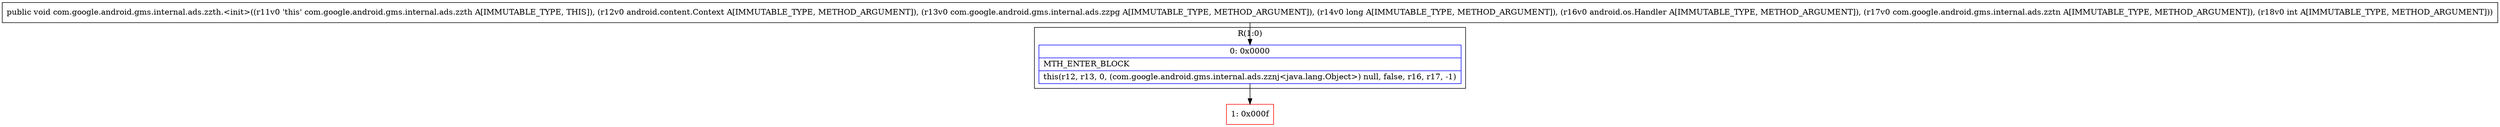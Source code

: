 digraph "CFG forcom.google.android.gms.internal.ads.zzth.\<init\>(Landroid\/content\/Context;Lcom\/google\/android\/gms\/internal\/ads\/zzpg;JLandroid\/os\/Handler;Lcom\/google\/android\/gms\/internal\/ads\/zztn;I)V" {
subgraph cluster_Region_447418918 {
label = "R(1:0)";
node [shape=record,color=blue];
Node_0 [shape=record,label="{0\:\ 0x0000|MTH_ENTER_BLOCK\l|this(r12, r13, 0, (com.google.android.gms.internal.ads.zznj\<java.lang.Object\>) null, false, r16, r17, \-1)\l}"];
}
Node_1 [shape=record,color=red,label="{1\:\ 0x000f}"];
MethodNode[shape=record,label="{public void com.google.android.gms.internal.ads.zzth.\<init\>((r11v0 'this' com.google.android.gms.internal.ads.zzth A[IMMUTABLE_TYPE, THIS]), (r12v0 android.content.Context A[IMMUTABLE_TYPE, METHOD_ARGUMENT]), (r13v0 com.google.android.gms.internal.ads.zzpg A[IMMUTABLE_TYPE, METHOD_ARGUMENT]), (r14v0 long A[IMMUTABLE_TYPE, METHOD_ARGUMENT]), (r16v0 android.os.Handler A[IMMUTABLE_TYPE, METHOD_ARGUMENT]), (r17v0 com.google.android.gms.internal.ads.zztn A[IMMUTABLE_TYPE, METHOD_ARGUMENT]), (r18v0 int A[IMMUTABLE_TYPE, METHOD_ARGUMENT])) }"];
MethodNode -> Node_0;
Node_0 -> Node_1;
}

